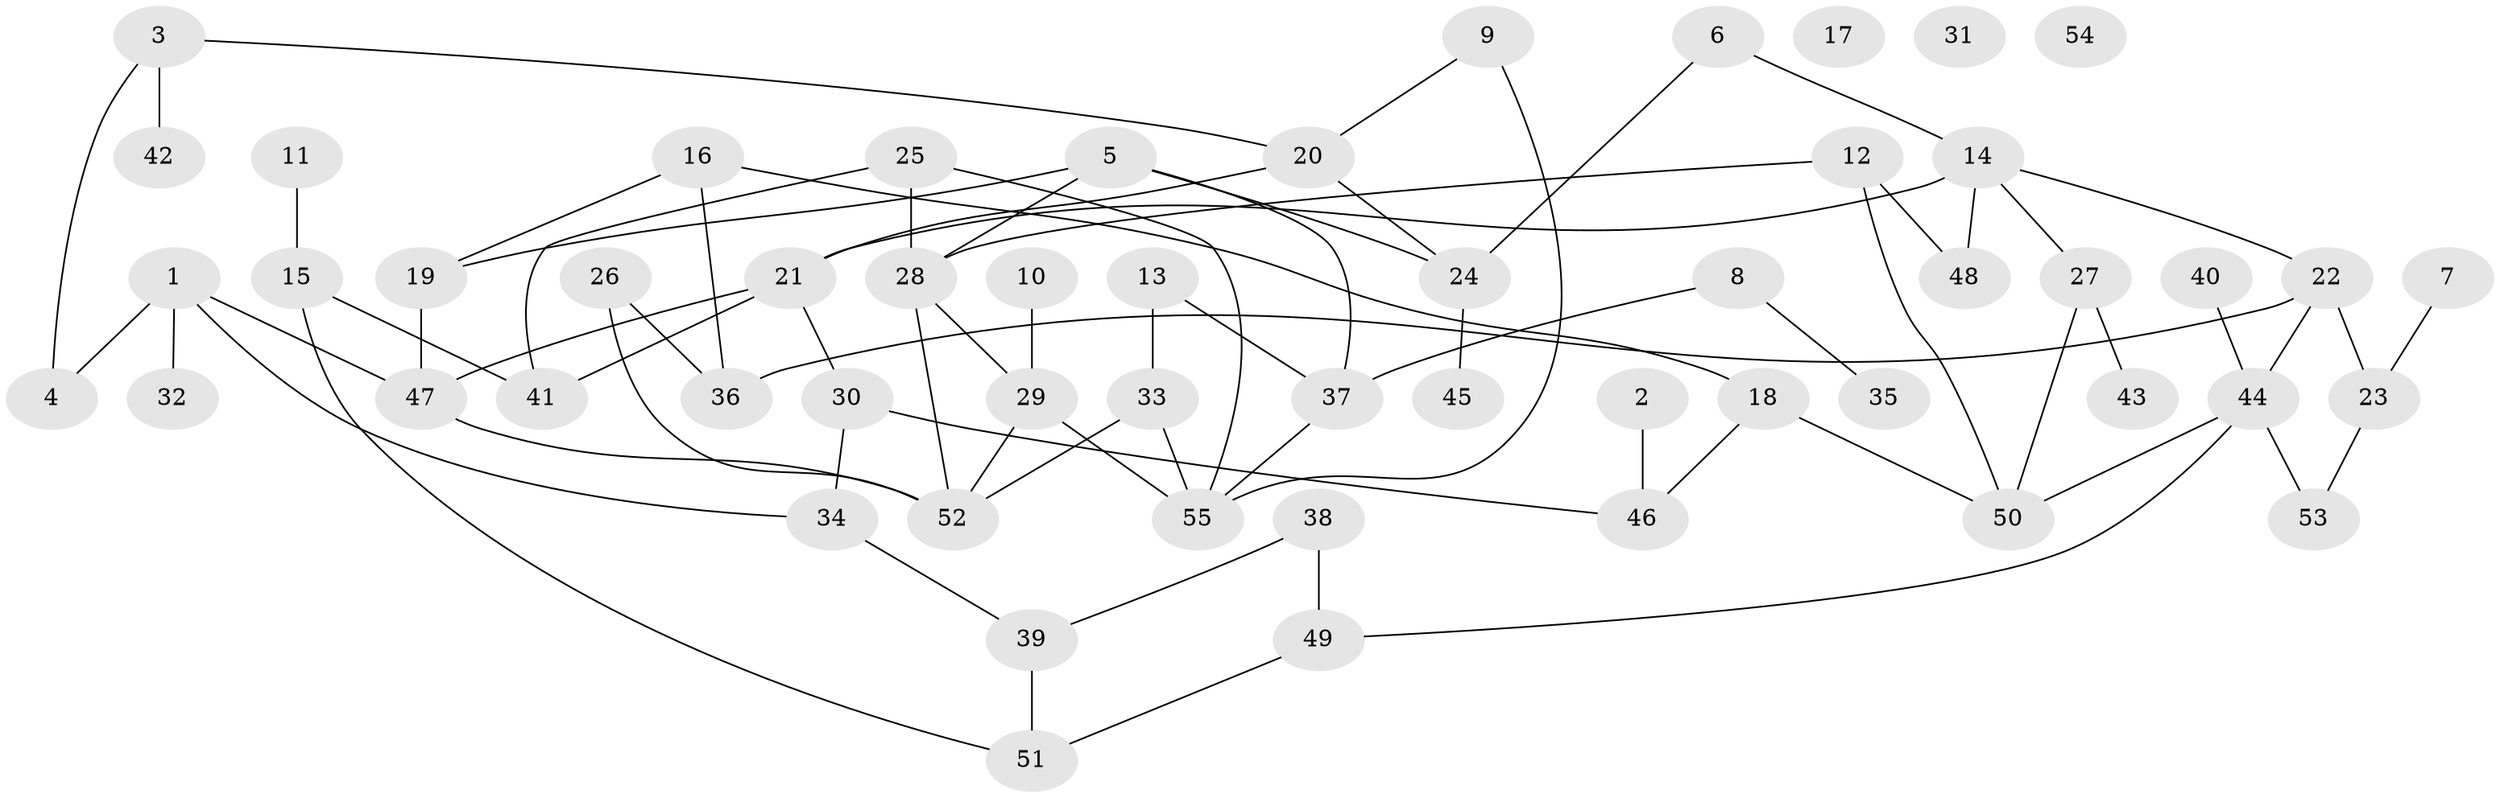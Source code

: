 // coarse degree distribution, {1: 0.1875, 0: 0.1875, 2: 0.3125, 5: 0.1875, 3: 0.125}
// Generated by graph-tools (version 1.1) at 2025/42/03/04/25 21:42:41]
// undirected, 55 vertices, 74 edges
graph export_dot {
graph [start="1"]
  node [color=gray90,style=filled];
  1;
  2;
  3;
  4;
  5;
  6;
  7;
  8;
  9;
  10;
  11;
  12;
  13;
  14;
  15;
  16;
  17;
  18;
  19;
  20;
  21;
  22;
  23;
  24;
  25;
  26;
  27;
  28;
  29;
  30;
  31;
  32;
  33;
  34;
  35;
  36;
  37;
  38;
  39;
  40;
  41;
  42;
  43;
  44;
  45;
  46;
  47;
  48;
  49;
  50;
  51;
  52;
  53;
  54;
  55;
  1 -- 4;
  1 -- 32;
  1 -- 34;
  1 -- 47;
  2 -- 46;
  3 -- 4;
  3 -- 20;
  3 -- 42;
  5 -- 19;
  5 -- 24;
  5 -- 28;
  5 -- 37;
  6 -- 14;
  6 -- 24;
  7 -- 23;
  8 -- 35;
  8 -- 37;
  9 -- 20;
  9 -- 55;
  10 -- 29;
  11 -- 15;
  12 -- 28;
  12 -- 48;
  12 -- 50;
  13 -- 33;
  13 -- 37;
  14 -- 21;
  14 -- 22;
  14 -- 27;
  14 -- 48;
  15 -- 41;
  15 -- 51;
  16 -- 18;
  16 -- 19;
  16 -- 36;
  18 -- 46;
  18 -- 50;
  19 -- 47;
  20 -- 21;
  20 -- 24;
  21 -- 30;
  21 -- 41;
  21 -- 47;
  22 -- 23;
  22 -- 36;
  22 -- 44;
  23 -- 53;
  24 -- 45;
  25 -- 28;
  25 -- 41;
  25 -- 55;
  26 -- 36;
  26 -- 52;
  27 -- 43;
  27 -- 50;
  28 -- 29;
  28 -- 52;
  29 -- 52;
  29 -- 55;
  30 -- 34;
  30 -- 46;
  33 -- 52;
  33 -- 55;
  34 -- 39;
  37 -- 55;
  38 -- 39;
  38 -- 49;
  39 -- 51;
  40 -- 44;
  44 -- 49;
  44 -- 50;
  44 -- 53;
  47 -- 52;
  49 -- 51;
}
